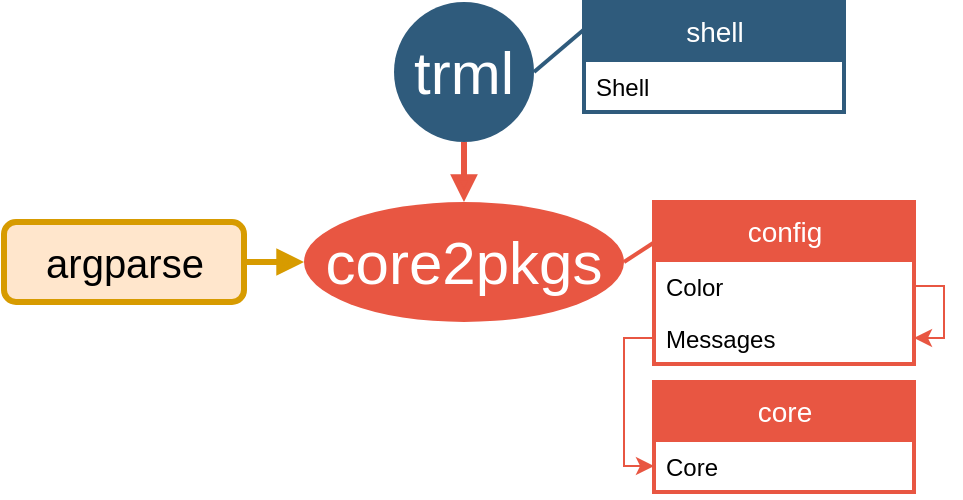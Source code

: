 <mxfile version="12.1.0" type="github" pages="1"><diagram id="X22sX5QwYgRkkETN-2Oq" name="Page-1"><mxGraphModel dx="-9" dy="493" grid="1" gridSize="10" guides="1" tooltips="1" connect="1" arrows="1" fold="1" page="1" pageScale="1" pageWidth="827" pageHeight="1169" background="none" math="0" shadow="0"><root><mxCell id="0"/><mxCell id="1" parent="0"/><mxCell id="KumTwc9kImUSRbm_J5hq-8" value="" style="edgeStyle=none;endArrow=none;strokeWidth=2;strokeColor=#2F5B7C;html=1;entryX=1;entryY=0.5;entryDx=0;entryDy=0;exitX=0;exitY=0.25;exitDx=0;exitDy=0;" edge="1" parent="1" source="KumTwc9kImUSRbm_J5hq-26" target="KumTwc9kImUSRbm_J5hq-11"><mxGeometry x="-644.5" y="-105" width="100" height="100" as="geometry"><mxPoint x="1300" y="45" as="sourcePoint"/><mxPoint x="1220" y="50" as="targetPoint"/><Array as="points"/></mxGeometry></mxCell><mxCell id="KumTwc9kImUSRbm_J5hq-64" value="" style="edgeStyle=orthogonalEdgeStyle;rounded=0;orthogonalLoop=1;jettySize=auto;html=1;startSize=30;strokeColor=#E85642;strokeWidth=3;fontSize=30;fontColor=#000000;endArrow=block;endFill=1;" edge="1" parent="1" source="KumTwc9kImUSRbm_J5hq-11" target="KumTwc9kImUSRbm_J5hq-63"><mxGeometry relative="1" as="geometry"/></mxCell><mxCell id="KumTwc9kImUSRbm_J5hq-11" value="trml" style="ellipse;whiteSpace=wrap;html=1;shadow=0;fontFamily=Helvetica;fontSize=30;fontColor=#FFFFFF;align=center;strokeColor=none;strokeWidth=6;fillColor=#2F5B7C;fontStyle=0;gradientColor=none;aspect=fixed;" vertex="1" parent="1"><mxGeometry x="1205" y="10" width="70" height="70" as="geometry"/></mxCell><mxCell id="KumTwc9kImUSRbm_J5hq-63" value="core2pkgs" style="ellipse;whiteSpace=wrap;html=1;shadow=0;fontFamily=Helvetica;fontSize=30;fontColor=#FFFFFF;align=center;strokeColor=none;strokeWidth=6;fillColor=#E85642;fontStyle=0;gradientColor=none;" vertex="1" parent="1"><mxGeometry x="1160" y="110" width="160" height="60" as="geometry"/></mxCell><mxCell id="KumTwc9kImUSRbm_J5hq-26" value="shell" style="swimlane;fontStyle=0;childLayout=stackLayout;horizontal=1;startSize=29;fillColor=#2F5B7C;horizontalStack=0;resizeParent=1;resizeParentMax=0;resizeLast=0;collapsible=1;marginBottom=0;swimlaneFillColor=#ffffff;align=center;fontSize=14;rounded=0;shadow=0;strokeWidth=2;fontColor=#FFFFFF;spacing=2;spacingTop=0;strokeColor=#2F5B7C;swimlaneLine=1;html=1;overflow=visible;" vertex="1" parent="1"><mxGeometry x="1300" y="10" width="130" height="55" as="geometry"><mxRectangle x="1300" y="10" width="70" height="30" as="alternateBounds"/></mxGeometry></mxCell><mxCell id="KumTwc9kImUSRbm_J5hq-27" value="Shell" style="text;spacingLeft=4;spacingRight=4;overflow=hidden;rotatable=0;points=[[0,0.5],[1,0.5]];portConstraint=eastwest;fontSize=12;perimeterSpacing=0;" vertex="1" parent="KumTwc9kImUSRbm_J5hq-26"><mxGeometry y="29" width="130" height="26" as="geometry"/></mxCell><mxCell id="KumTwc9kImUSRbm_J5hq-65" value="" style="edgeStyle=none;endArrow=none;strokeWidth=2;strokeColor=#E85642;html=1;entryX=1;entryY=0.5;entryDx=0;entryDy=0;exitX=0;exitY=0.25;exitDx=0;exitDy=0;rounded=1;" edge="1" parent="1" source="KumTwc9kImUSRbm_J5hq-66" target="KumTwc9kImUSRbm_J5hq-63"><mxGeometry x="-609.5" y="-5" width="100" height="100" as="geometry"><mxPoint x="1335" y="145" as="sourcePoint"/><mxPoint x="1300.0" y="120" as="targetPoint"/><Array as="points"/></mxGeometry></mxCell><mxCell id="KumTwc9kImUSRbm_J5hq-66" value="config" style="swimlane;fontStyle=0;childLayout=stackLayout;horizontal=1;startSize=29;fillColor=#E85642;horizontalStack=0;resizeParent=1;resizeParentMax=0;resizeLast=0;collapsible=1;marginBottom=0;swimlaneFillColor=#ffffff;align=center;fontSize=14;rounded=0;shadow=0;strokeWidth=2;fontColor=#FFFFFF;spacing=2;spacingTop=0;strokeColor=#E85642;swimlaneLine=1;html=1;overflow=visible;" vertex="1" parent="1"><mxGeometry x="1335" y="110" width="130" height="81" as="geometry"><mxRectangle x="1335" y="110" width="70" height="30" as="alternateBounds"/></mxGeometry></mxCell><mxCell id="KumTwc9kImUSRbm_J5hq-67" value="Color" style="text;spacingLeft=4;spacingRight=4;overflow=hidden;rotatable=0;points=[[0,0.5],[1,0.5]];portConstraint=eastwest;fontSize=12;perimeterSpacing=0;" vertex="1" parent="KumTwc9kImUSRbm_J5hq-66"><mxGeometry y="29" width="130" height="26" as="geometry"/></mxCell><mxCell id="KumTwc9kImUSRbm_J5hq-70" value="Messages" style="text;spacingLeft=4;spacingRight=4;overflow=hidden;rotatable=0;points=[[0,0.5],[1,0.5]];portConstraint=eastwest;fontSize=12;perimeterSpacing=0;" vertex="1" parent="KumTwc9kImUSRbm_J5hq-66"><mxGeometry y="55" width="130" height="26" as="geometry"/></mxCell><mxCell id="KumTwc9kImUSRbm_J5hq-71" value="" style="edgeStyle=none;endArrow=classic;strokeWidth=1;strokeColor=#E85642;html=1;entryX=1;entryY=0.5;entryDx=0;entryDy=0;rounded=0;exitX=1;exitY=0.5;exitDx=0;exitDy=0;endFill=1;" edge="1" parent="KumTwc9kImUSRbm_J5hq-66" source="KumTwc9kImUSRbm_J5hq-67" target="KumTwc9kImUSRbm_J5hq-70"><mxGeometry x="-1934.5" y="-105" width="100" height="100" as="geometry"><mxPoint x="145" y="42" as="sourcePoint"/><mxPoint x="-5.0" y="40" as="targetPoint"/><Array as="points"><mxPoint x="145" y="42"/><mxPoint x="145" y="68"/></Array></mxGeometry></mxCell><mxCell id="KumTwc9kImUSRbm_J5hq-69" value="" style="edgeStyle=orthogonalEdgeStyle;rounded=1;orthogonalLoop=1;jettySize=auto;html=1;startSize=30;endArrow=block;endFill=1;strokeColor=#D79B00;strokeWidth=3;fontSize=30;fontColor=#000000;" edge="1" parent="1" source="KumTwc9kImUSRbm_J5hq-68" target="KumTwc9kImUSRbm_J5hq-63"><mxGeometry relative="1" as="geometry"/></mxCell><mxCell id="KumTwc9kImUSRbm_J5hq-68" value="&lt;pre&gt;&lt;font face=&quot;Helvetica&quot; style=&quot;font-size: 20px&quot;&gt;argparse&lt;/font&gt;&lt;/pre&gt;" style="rounded=1;fillColor=#ffe6cc;strokeColor=#D79B00;strokeWidth=3;shadow=0;html=1;" vertex="1" parent="1"><mxGeometry x="1010" y="120" width="120" height="40" as="geometry"/></mxCell><mxCell id="KumTwc9kImUSRbm_J5hq-72" value="core" style="swimlane;fontStyle=0;childLayout=stackLayout;horizontal=1;startSize=29;fillColor=#E85642;horizontalStack=0;resizeParent=1;resizeParentMax=0;resizeLast=0;collapsible=1;marginBottom=0;swimlaneFillColor=#ffffff;align=center;fontSize=14;rounded=0;shadow=0;strokeWidth=2;fontColor=#FFFFFF;spacing=2;spacingTop=0;strokeColor=#E85642;swimlaneLine=1;html=1;overflow=visible;" vertex="1" parent="1"><mxGeometry x="1335" y="200" width="130" height="55" as="geometry"><mxRectangle x="1335" y="200" width="70" height="30" as="alternateBounds"/></mxGeometry></mxCell><mxCell id="KumTwc9kImUSRbm_J5hq-73" value="Core" style="text;spacingLeft=4;spacingRight=4;overflow=hidden;rotatable=0;points=[[0,0.5],[1,0.5]];portConstraint=eastwest;fontSize=12;perimeterSpacing=0;" vertex="1" parent="KumTwc9kImUSRbm_J5hq-72"><mxGeometry y="29" width="130" height="26" as="geometry"/></mxCell><mxCell id="KumTwc9kImUSRbm_J5hq-75" value="" style="edgeStyle=none;endArrow=classic;strokeWidth=1;strokeColor=#E85642;html=1;entryX=0;entryY=0.5;entryDx=0;entryDy=0;rounded=0;exitX=0;exitY=0.5;exitDx=0;exitDy=0;endFill=1;" edge="1" parent="1" source="KumTwc9kImUSRbm_J5hq-70" target="KumTwc9kImUSRbm_J5hq-73"><mxGeometry x="-599.5" y="95" width="100" height="100" as="geometry"><mxPoint x="1480" y="242" as="sourcePoint"/><mxPoint x="1330.0" y="240" as="targetPoint"/><Array as="points"><mxPoint x="1320" y="178"/><mxPoint x="1320" y="242"/></Array></mxGeometry></mxCell></root></mxGraphModel></diagram></mxfile>